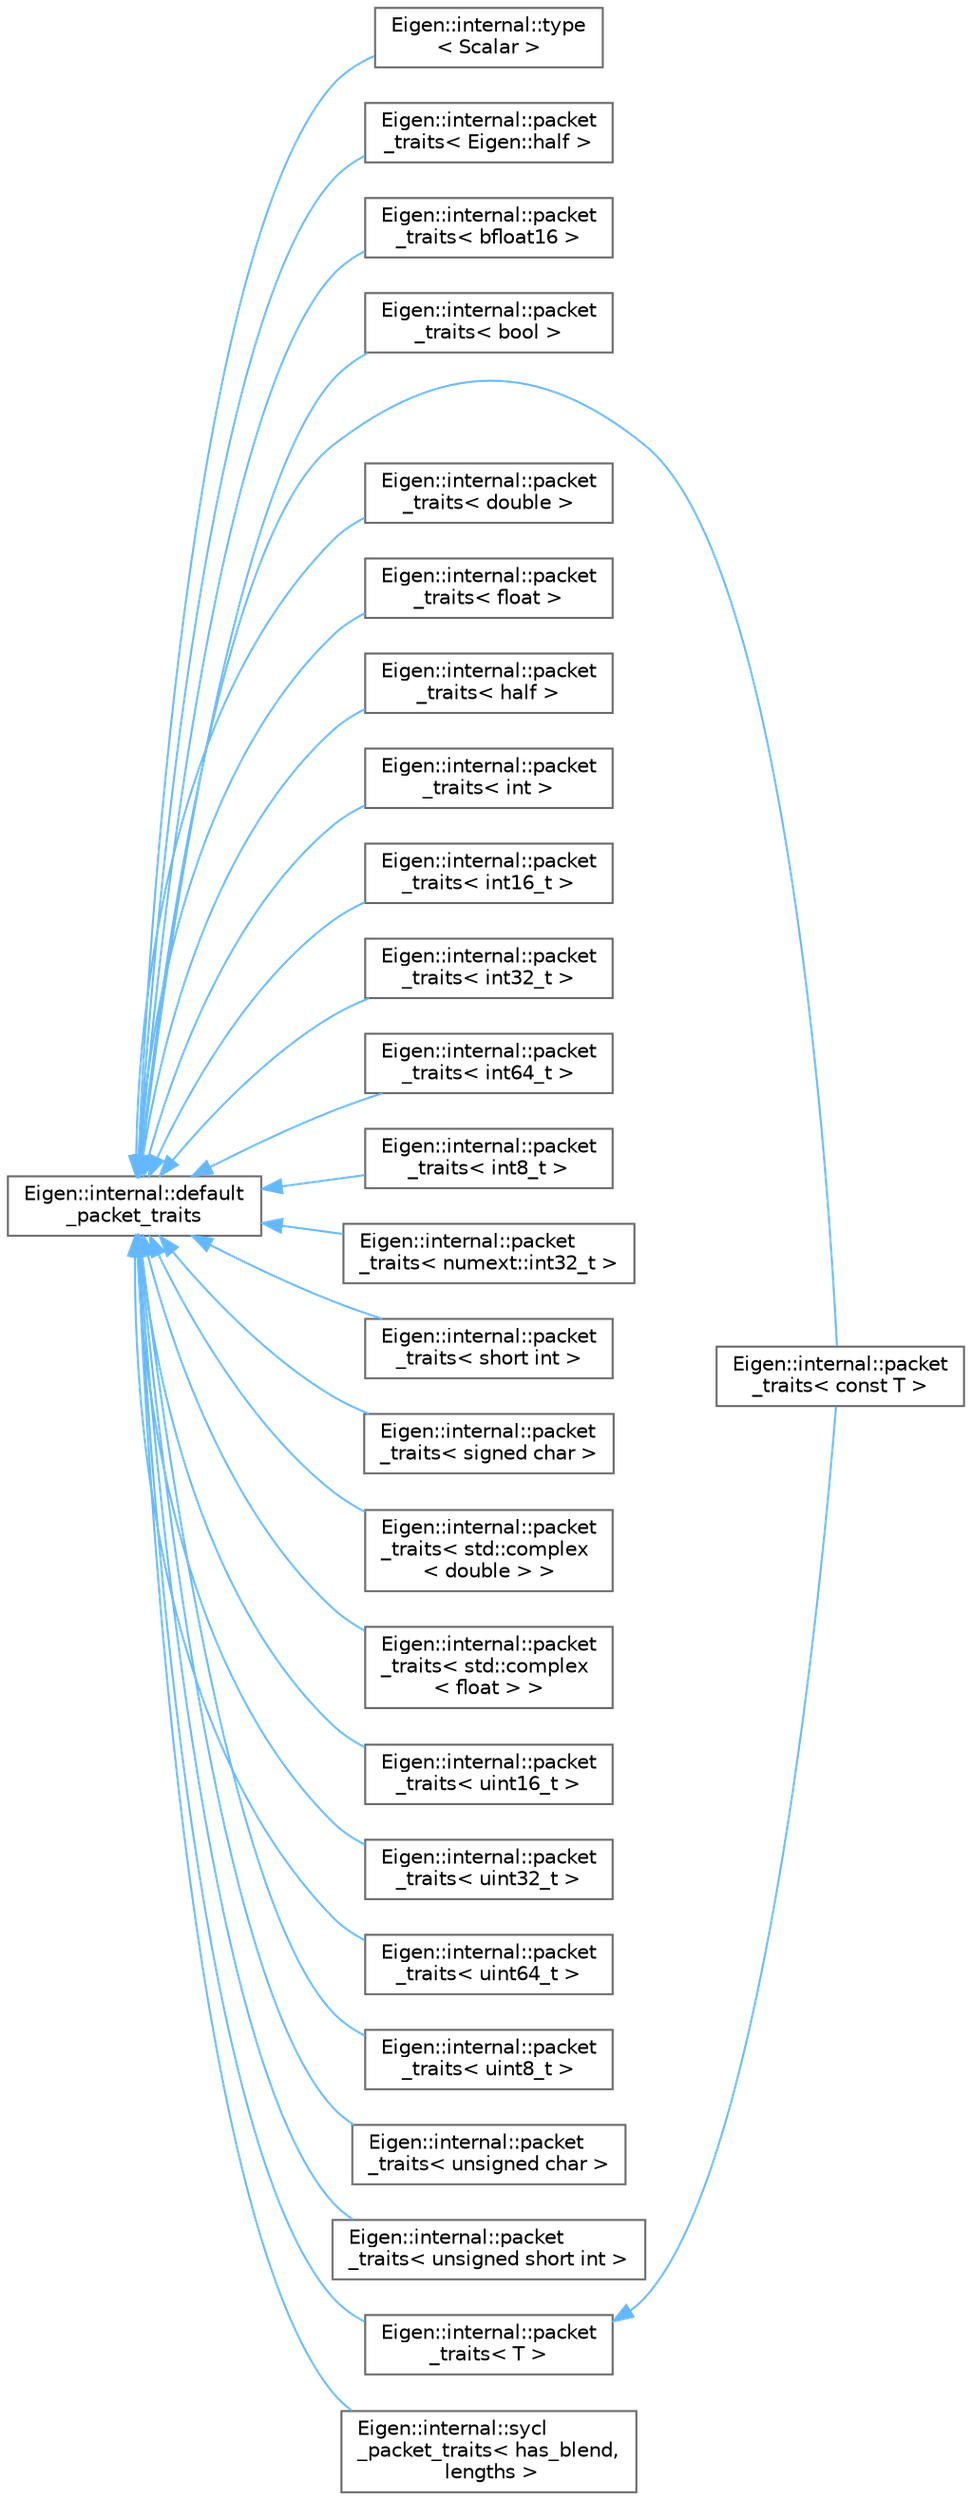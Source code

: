 digraph "Graphical Class Hierarchy"
{
 // LATEX_PDF_SIZE
  bgcolor="transparent";
  edge [fontname=Helvetica,fontsize=10,labelfontname=Helvetica,labelfontsize=10];
  node [fontname=Helvetica,fontsize=10,shape=box,height=0.2,width=0.4];
  rankdir="LR";
  Node0 [id="Node000000",label="Eigen::internal::default\l_packet_traits",height=0.2,width=0.4,color="grey40", fillcolor="white", style="filled",URL="$structEigen_1_1internal_1_1default__packet__traits.html",tooltip=" "];
  Node0 -> Node1 [id="edge759_Node000000_Node000001",dir="back",color="steelblue1",style="solid",tooltip=" "];
  Node1 [id="Node000001",label="Eigen::internal::type\l\< Scalar \>",height=0.2,width=0.4,color="grey40", fillcolor="white", style="filled",URL="$structEigen_1_1internal_1_1packet__traits.html",tooltip=" "];
  Node0 -> Node2 [id="edge760_Node000000_Node000002",dir="back",color="steelblue1",style="solid",tooltip=" "];
  Node2 [id="Node000002",label="Eigen::internal::packet\l_traits\< Eigen::half \>",height=0.2,width=0.4,color="grey40", fillcolor="white", style="filled",URL="$structEigen_1_1internal_1_1packet__traits_3_01Eigen_1_1half_01_4.html",tooltip=" "];
  Node0 -> Node3 [id="edge761_Node000000_Node000003",dir="back",color="steelblue1",style="solid",tooltip=" "];
  Node3 [id="Node000003",label="Eigen::internal::packet\l_traits\< bfloat16 \>",height=0.2,width=0.4,color="grey40", fillcolor="white", style="filled",URL="$structEigen_1_1internal_1_1packet__traits_3_01bfloat16_01_4.html",tooltip=" "];
  Node0 -> Node4 [id="edge762_Node000000_Node000004",dir="back",color="steelblue1",style="solid",tooltip=" "];
  Node4 [id="Node000004",label="Eigen::internal::packet\l_traits\< bool \>",height=0.2,width=0.4,color="grey40", fillcolor="white", style="filled",URL="$structEigen_1_1internal_1_1packet__traits_3_01bool_01_4.html",tooltip=" "];
  Node0 -> Node5 [id="edge763_Node000000_Node000005",dir="back",color="steelblue1",style="solid",tooltip=" "];
  Node5 [id="Node000005",label="Eigen::internal::packet\l_traits\< const T \>",height=0.2,width=0.4,color="grey40", fillcolor="white", style="filled",URL="$structEigen_1_1internal_1_1packet__traits_3_01const_01T_01_4.html",tooltip=" "];
  Node0 -> Node7 [id="edge764_Node000000_Node000007",dir="back",color="steelblue1",style="solid",tooltip=" "];
  Node7 [id="Node000007",label="Eigen::internal::packet\l_traits\< double \>",height=0.2,width=0.4,color="grey40", fillcolor="white", style="filled",URL="$structEigen_1_1internal_1_1packet__traits_3_01double_01_4.html",tooltip=" "];
  Node0 -> Node8 [id="edge765_Node000000_Node000008",dir="back",color="steelblue1",style="solid",tooltip=" "];
  Node8 [id="Node000008",label="Eigen::internal::packet\l_traits\< float \>",height=0.2,width=0.4,color="grey40", fillcolor="white", style="filled",URL="$structEigen_1_1internal_1_1packet__traits_3_01float_01_4.html",tooltip=" "];
  Node0 -> Node9 [id="edge766_Node000000_Node000009",dir="back",color="steelblue1",style="solid",tooltip=" "];
  Node9 [id="Node000009",label="Eigen::internal::packet\l_traits\< half \>",height=0.2,width=0.4,color="grey40", fillcolor="white", style="filled",URL="$structEigen_1_1internal_1_1packet__traits_3_01half_01_4.html",tooltip=" "];
  Node0 -> Node10 [id="edge767_Node000000_Node000010",dir="back",color="steelblue1",style="solid",tooltip=" "];
  Node10 [id="Node000010",label="Eigen::internal::packet\l_traits\< int \>",height=0.2,width=0.4,color="grey40", fillcolor="white", style="filled",URL="$structEigen_1_1internal_1_1packet__traits_3_01int_01_4.html",tooltip=" "];
  Node0 -> Node11 [id="edge768_Node000000_Node000011",dir="back",color="steelblue1",style="solid",tooltip=" "];
  Node11 [id="Node000011",label="Eigen::internal::packet\l_traits\< int16_t \>",height=0.2,width=0.4,color="grey40", fillcolor="white", style="filled",URL="$structEigen_1_1internal_1_1packet__traits_3_01int16__t_01_4.html",tooltip=" "];
  Node0 -> Node12 [id="edge769_Node000000_Node000012",dir="back",color="steelblue1",style="solid",tooltip=" "];
  Node12 [id="Node000012",label="Eigen::internal::packet\l_traits\< int32_t \>",height=0.2,width=0.4,color="grey40", fillcolor="white", style="filled",URL="$structEigen_1_1internal_1_1packet__traits_3_01int32__t_01_4.html",tooltip=" "];
  Node0 -> Node13 [id="edge770_Node000000_Node000013",dir="back",color="steelblue1",style="solid",tooltip=" "];
  Node13 [id="Node000013",label="Eigen::internal::packet\l_traits\< int64_t \>",height=0.2,width=0.4,color="grey40", fillcolor="white", style="filled",URL="$structEigen_1_1internal_1_1packet__traits_3_01int64__t_01_4.html",tooltip=" "];
  Node0 -> Node14 [id="edge771_Node000000_Node000014",dir="back",color="steelblue1",style="solid",tooltip=" "];
  Node14 [id="Node000014",label="Eigen::internal::packet\l_traits\< int8_t \>",height=0.2,width=0.4,color="grey40", fillcolor="white", style="filled",URL="$structEigen_1_1internal_1_1packet__traits_3_01int8__t_01_4.html",tooltip=" "];
  Node0 -> Node15 [id="edge772_Node000000_Node000015",dir="back",color="steelblue1",style="solid",tooltip=" "];
  Node15 [id="Node000015",label="Eigen::internal::packet\l_traits\< numext::int32_t \>",height=0.2,width=0.4,color="grey40", fillcolor="white", style="filled",URL="$structEigen_1_1internal_1_1packet__traits_3_01numext_1_1int32__t_01_4.html",tooltip=" "];
  Node0 -> Node16 [id="edge773_Node000000_Node000016",dir="back",color="steelblue1",style="solid",tooltip=" "];
  Node16 [id="Node000016",label="Eigen::internal::packet\l_traits\< short int \>",height=0.2,width=0.4,color="grey40", fillcolor="white", style="filled",URL="$structEigen_1_1internal_1_1packet__traits_3_01short_01int_01_4.html",tooltip=" "];
  Node0 -> Node17 [id="edge774_Node000000_Node000017",dir="back",color="steelblue1",style="solid",tooltip=" "];
  Node17 [id="Node000017",label="Eigen::internal::packet\l_traits\< signed char \>",height=0.2,width=0.4,color="grey40", fillcolor="white", style="filled",URL="$structEigen_1_1internal_1_1packet__traits_3_01signed_01char_01_4.html",tooltip=" "];
  Node0 -> Node18 [id="edge775_Node000000_Node000018",dir="back",color="steelblue1",style="solid",tooltip=" "];
  Node18 [id="Node000018",label="Eigen::internal::packet\l_traits\< std::complex\l\< double \> \>",height=0.2,width=0.4,color="grey40", fillcolor="white", style="filled",URL="$structEigen_1_1internal_1_1packet__traits_3_01std_1_1complex_3_01double_01_4_01_4.html",tooltip=" "];
  Node0 -> Node19 [id="edge776_Node000000_Node000019",dir="back",color="steelblue1",style="solid",tooltip=" "];
  Node19 [id="Node000019",label="Eigen::internal::packet\l_traits\< std::complex\l\< float \> \>",height=0.2,width=0.4,color="grey40", fillcolor="white", style="filled",URL="$structEigen_1_1internal_1_1packet__traits_3_01std_1_1complex_3_01float_01_4_01_4.html",tooltip=" "];
  Node0 -> Node20 [id="edge777_Node000000_Node000020",dir="back",color="steelblue1",style="solid",tooltip=" "];
  Node20 [id="Node000020",label="Eigen::internal::packet\l_traits\< uint16_t \>",height=0.2,width=0.4,color="grey40", fillcolor="white", style="filled",URL="$structEigen_1_1internal_1_1packet__traits_3_01uint16__t_01_4.html",tooltip=" "];
  Node0 -> Node21 [id="edge778_Node000000_Node000021",dir="back",color="steelblue1",style="solid",tooltip=" "];
  Node21 [id="Node000021",label="Eigen::internal::packet\l_traits\< uint32_t \>",height=0.2,width=0.4,color="grey40", fillcolor="white", style="filled",URL="$structEigen_1_1internal_1_1packet__traits_3_01uint32__t_01_4.html",tooltip=" "];
  Node0 -> Node22 [id="edge779_Node000000_Node000022",dir="back",color="steelblue1",style="solid",tooltip=" "];
  Node22 [id="Node000022",label="Eigen::internal::packet\l_traits\< uint64_t \>",height=0.2,width=0.4,color="grey40", fillcolor="white", style="filled",URL="$structEigen_1_1internal_1_1packet__traits_3_01uint64__t_01_4.html",tooltip=" "];
  Node0 -> Node23 [id="edge780_Node000000_Node000023",dir="back",color="steelblue1",style="solid",tooltip=" "];
  Node23 [id="Node000023",label="Eigen::internal::packet\l_traits\< uint8_t \>",height=0.2,width=0.4,color="grey40", fillcolor="white", style="filled",URL="$structEigen_1_1internal_1_1packet__traits_3_01uint8__t_01_4.html",tooltip=" "];
  Node0 -> Node24 [id="edge781_Node000000_Node000024",dir="back",color="steelblue1",style="solid",tooltip=" "];
  Node24 [id="Node000024",label="Eigen::internal::packet\l_traits\< unsigned char \>",height=0.2,width=0.4,color="grey40", fillcolor="white", style="filled",URL="$structEigen_1_1internal_1_1packet__traits_3_01unsigned_01char_01_4.html",tooltip=" "];
  Node0 -> Node25 [id="edge782_Node000000_Node000025",dir="back",color="steelblue1",style="solid",tooltip=" "];
  Node25 [id="Node000025",label="Eigen::internal::packet\l_traits\< unsigned short int \>",height=0.2,width=0.4,color="grey40", fillcolor="white", style="filled",URL="$structEigen_1_1internal_1_1packet__traits_3_01unsigned_01short_01int_01_4.html",tooltip=" "];
  Node0 -> Node6 [id="edge783_Node000000_Node000006",dir="back",color="steelblue1",style="solid",tooltip=" "];
  Node6 [id="Node000006",label="Eigen::internal::packet\l_traits\< T \>",height=0.2,width=0.4,color="grey40", fillcolor="white", style="filled",URL="$structEigen_1_1internal_1_1packet__traits.html",tooltip=" "];
  Node6 -> Node5 [id="edge784_Node000006_Node000005",dir="back",color="steelblue1",style="solid",tooltip=" "];
  Node0 -> Node26 [id="edge785_Node000000_Node000026",dir="back",color="steelblue1",style="solid",tooltip=" "];
  Node26 [id="Node000026",label="Eigen::internal::sycl\l_packet_traits\< has_blend,\l lengths \>",height=0.2,width=0.4,color="grey40", fillcolor="white", style="filled",URL="$structEigen_1_1internal_1_1sycl__packet__traits.html",tooltip=" "];
}
